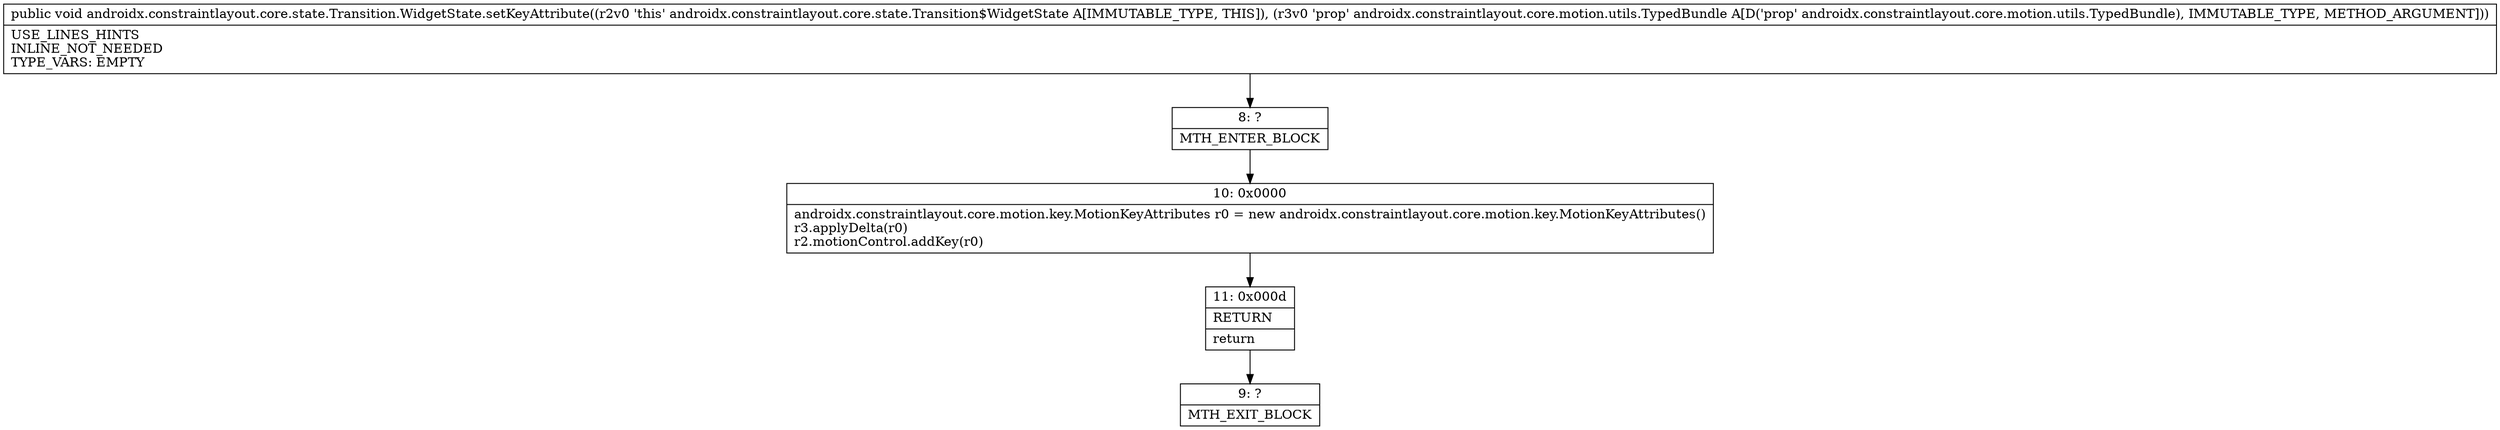 digraph "CFG forandroidx.constraintlayout.core.state.Transition.WidgetState.setKeyAttribute(Landroidx\/constraintlayout\/core\/motion\/utils\/TypedBundle;)V" {
Node_8 [shape=record,label="{8\:\ ?|MTH_ENTER_BLOCK\l}"];
Node_10 [shape=record,label="{10\:\ 0x0000|androidx.constraintlayout.core.motion.key.MotionKeyAttributes r0 = new androidx.constraintlayout.core.motion.key.MotionKeyAttributes()\lr3.applyDelta(r0)\lr2.motionControl.addKey(r0)\l}"];
Node_11 [shape=record,label="{11\:\ 0x000d|RETURN\l|return\l}"];
Node_9 [shape=record,label="{9\:\ ?|MTH_EXIT_BLOCK\l}"];
MethodNode[shape=record,label="{public void androidx.constraintlayout.core.state.Transition.WidgetState.setKeyAttribute((r2v0 'this' androidx.constraintlayout.core.state.Transition$WidgetState A[IMMUTABLE_TYPE, THIS]), (r3v0 'prop' androidx.constraintlayout.core.motion.utils.TypedBundle A[D('prop' androidx.constraintlayout.core.motion.utils.TypedBundle), IMMUTABLE_TYPE, METHOD_ARGUMENT]))  | USE_LINES_HINTS\lINLINE_NOT_NEEDED\lTYPE_VARS: EMPTY\l}"];
MethodNode -> Node_8;Node_8 -> Node_10;
Node_10 -> Node_11;
Node_11 -> Node_9;
}

